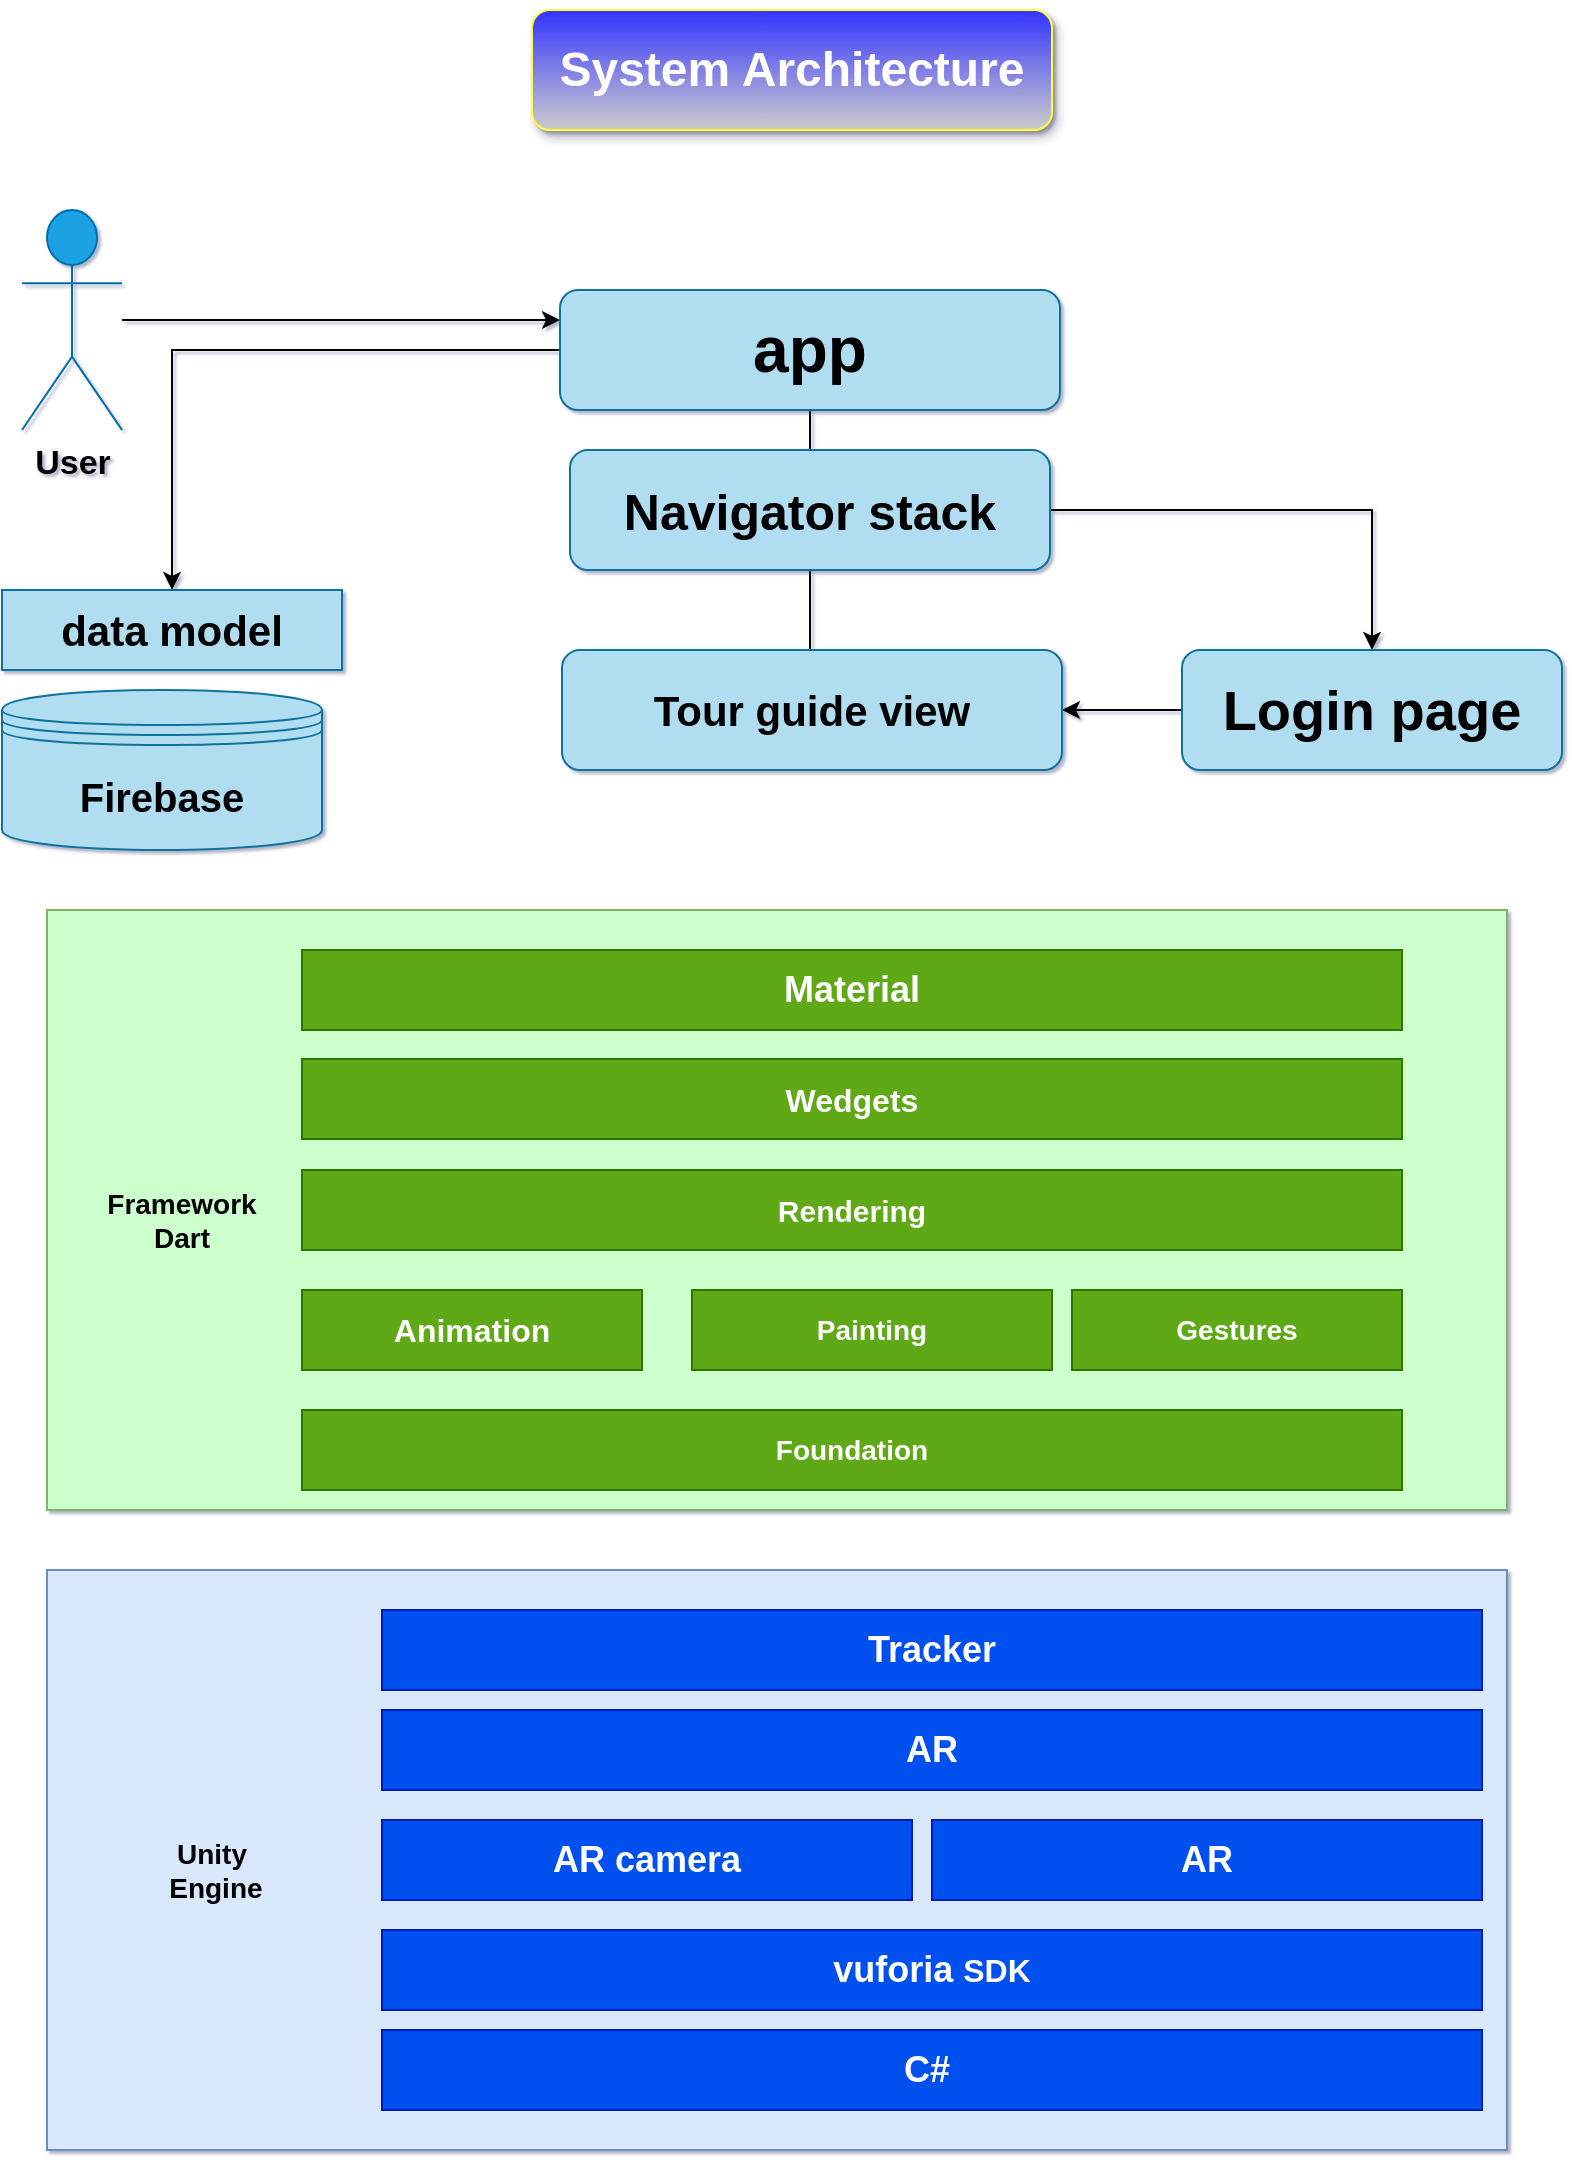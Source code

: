 <mxfile version="13.10.1" type="github" pages="2">
  <diagram id="EVOGl2njMggvPU202JX9" name="Page-1">
    <mxGraphModel dx="868" dy="460" grid="1" gridSize="10" guides="1" tooltips="1" connect="1" arrows="1" fold="1" page="1" pageScale="1" pageWidth="827" pageHeight="1169" background="none" math="0" shadow="1">
      <root>
        <mxCell id="0" />
        <mxCell id="1" parent="0" />
        <mxCell id="RSSZcuojvApWgf0Gu_4k-2" style="edgeStyle=orthogonalEdgeStyle;rounded=0;orthogonalLoop=1;jettySize=auto;html=1;exitX=0.5;exitY=0.5;exitDx=0;exitDy=0;exitPerimeter=0;entryX=0.5;entryY=0.5;entryDx=0;entryDy=0;entryPerimeter=0;" parent="1" source="RSSZcuojvApWgf0Gu_4k-1" target="RSSZcuojvApWgf0Gu_4k-1" edge="1">
          <mxGeometry relative="1" as="geometry">
            <mxPoint x="260" y="475" as="targetPoint" />
          </mxGeometry>
        </mxCell>
        <mxCell id="Raksr3vVa8RkC0D91iYu-15" style="edgeStyle=orthogonalEdgeStyle;rounded=0;orthogonalLoop=1;jettySize=auto;html=1;entryX=0;entryY=0.25;entryDx=0;entryDy=0;strokeColor=#000000;fontColor=#3399FF;" parent="1" source="RSSZcuojvApWgf0Gu_4k-1" target="Raksr3vVa8RkC0D91iYu-7" edge="1">
          <mxGeometry relative="1" as="geometry" />
        </mxCell>
        <mxCell id="RSSZcuojvApWgf0Gu_4k-1" value="&lt;font size=&quot;1&quot; color=&quot;#000000&quot;&gt;&lt;b style=&quot;font-size: 17px&quot;&gt;User&lt;/b&gt;&lt;/font&gt;" style="shape=umlActor;verticalLabelPosition=bottom;verticalAlign=top;html=1;outlineConnect=0;fillColor=#1ba1e2;strokeColor=#006EAF;fontColor=#ffffff;" parent="1" vertex="1">
          <mxGeometry x="20" y="140" width="50" height="110" as="geometry" />
        </mxCell>
        <mxCell id="RSSZcuojvApWgf0Gu_4k-6" value="&lt;font style=&quot;font-size: 24px&quot;&gt;&lt;b&gt;System Architecture&lt;/b&gt;&lt;/font&gt;" style="text;html=1;align=center;verticalAlign=middle;whiteSpace=wrap;rounded=1;fontColor=#ffffff;shadow=1;glass=0;sketch=0;gradientDirection=south;strokeColor=#FFFF33;gradientColor=#CCCCCC;fillColor=#3333FF;fillStyle=solid;" parent="1" vertex="1">
          <mxGeometry x="275" y="40" width="260" height="60" as="geometry" />
        </mxCell>
        <mxCell id="RSSZcuojvApWgf0Gu_4k-7" value="" style="whiteSpace=wrap;html=1;rounded=0;shadow=0;glass=0;sketch=0;strokeColor=#82b366;fillColor=#CCFFCC;" parent="1" vertex="1">
          <mxGeometry x="32.5" y="490" width="730" height="300" as="geometry" />
        </mxCell>
        <mxCell id="RSSZcuojvApWgf0Gu_4k-21" value="&lt;font size=&quot;1&quot;&gt;&lt;b style=&quot;font-size: 18px&quot;&gt;Material&lt;/b&gt;&lt;/font&gt;" style="rounded=0;whiteSpace=wrap;html=1;shadow=0;glass=0;sketch=0;fillColor=#60a917;strokeColor=#2D7600;fontColor=#ffffff;" parent="1" vertex="1">
          <mxGeometry x="160" y="510" width="550" height="40" as="geometry" />
        </mxCell>
        <mxCell id="RSSZcuojvApWgf0Gu_4k-22" value="&lt;font color=&quot;#000000&quot; style=&quot;font-size: 14px&quot;&gt;&lt;b&gt;Framework&lt;br&gt;Dart&lt;/b&gt;&lt;/font&gt;" style="text;html=1;strokeColor=none;fillColor=none;align=center;verticalAlign=middle;whiteSpace=wrap;rounded=0;shadow=1;glass=0;sketch=0;fontColor=#3399FF;" parent="1" vertex="1">
          <mxGeometry x="50" y="630" width="100" height="30" as="geometry" />
        </mxCell>
        <mxCell id="RSSZcuojvApWgf0Gu_4k-23" value="&lt;span style=&quot;font-size: 16px&quot;&gt;&lt;b&gt;Wedgets&lt;/b&gt;&lt;/span&gt;" style="rounded=0;whiteSpace=wrap;html=1;shadow=0;glass=0;sketch=0;strokeColor=#2D7600;fillColor=#60a917;fontColor=#ffffff;" parent="1" vertex="1">
          <mxGeometry x="160" y="564.5" width="550" height="40" as="geometry" />
        </mxCell>
        <mxCell id="RSSZcuojvApWgf0Gu_4k-25" value="&lt;b&gt;&lt;font style=&quot;font-size: 15px&quot;&gt;Rendering&lt;/font&gt;&lt;/b&gt;" style="rounded=0;whiteSpace=wrap;html=1;shadow=0;glass=0;sketch=0;strokeColor=#2D7600;fillColor=#60a917;fontColor=#ffffff;" parent="1" vertex="1">
          <mxGeometry x="160" y="620" width="550" height="40" as="geometry" />
        </mxCell>
        <mxCell id="RSSZcuojvApWgf0Gu_4k-29" value="&lt;font style=&quot;font-size: 16px&quot;&gt;&lt;b&gt;Animation&lt;/b&gt;&lt;/font&gt;" style="rounded=0;whiteSpace=wrap;html=1;shadow=0;glass=0;sketch=0;fillColor=#60a917;strokeColor=#2D7600;fontColor=#ffffff;" parent="1" vertex="1">
          <mxGeometry x="160" y="680" width="170" height="40" as="geometry" />
        </mxCell>
        <mxCell id="RSSZcuojvApWgf0Gu_4k-30" value="&lt;b&gt;&lt;font style=&quot;font-size: 14px&quot;&gt;Painting&lt;/font&gt;&lt;/b&gt;" style="rounded=0;whiteSpace=wrap;html=1;shadow=0;glass=0;sketch=0;fillColor=#60a917;strokeColor=#2D7600;fontColor=#ffffff;" parent="1" vertex="1">
          <mxGeometry x="355" y="680" width="180" height="40" as="geometry" />
        </mxCell>
        <mxCell id="RSSZcuojvApWgf0Gu_4k-31" value="&lt;b&gt;&lt;font style=&quot;font-size: 14px&quot;&gt;Gestures&lt;/font&gt;&lt;/b&gt;" style="rounded=0;whiteSpace=wrap;html=1;shadow=0;glass=0;sketch=0;fillColor=#60a917;strokeColor=#2D7600;fontColor=#ffffff;" parent="1" vertex="1">
          <mxGeometry x="545" y="680" width="165" height="40" as="geometry" />
        </mxCell>
        <mxCell id="RSSZcuojvApWgf0Gu_4k-32" value="&lt;b&gt;&lt;font style=&quot;font-size: 14px&quot;&gt;Foundation&lt;/font&gt;&lt;/b&gt;" style="rounded=0;whiteSpace=wrap;html=1;shadow=0;glass=0;sketch=0;strokeColor=#2D7600;fillColor=#60a917;fontColor=#ffffff;" parent="1" vertex="1">
          <mxGeometry x="160" y="740" width="550" height="40" as="geometry" />
        </mxCell>
        <mxCell id="RSSZcuojvApWgf0Gu_4k-37" value="" style="whiteSpace=wrap;html=1;rounded=0;shadow=0;glass=0;sketch=0;strokeColor=#6c8ebf;fillColor=#dae8fc;" parent="1" vertex="1">
          <mxGeometry x="32.5" y="820" width="730" height="290" as="geometry" />
        </mxCell>
        <mxCell id="RSSZcuojvApWgf0Gu_4k-38" value="&lt;font size=&quot;1&quot;&gt;&lt;b style=&quot;font-size: 18px&quot;&gt;AR&lt;/b&gt;&lt;/font&gt;" style="rounded=0;whiteSpace=wrap;html=1;shadow=0;glass=0;sketch=0;fillColor=#0050ef;strokeColor=#001DBC;fontColor=#ffffff;" parent="1" vertex="1">
          <mxGeometry x="200" y="890" width="550" height="40" as="geometry" />
        </mxCell>
        <mxCell id="RSSZcuojvApWgf0Gu_4k-39" value="&lt;font color=&quot;#000000&quot;&gt;&lt;span style=&quot;font-size: 14px&quot;&gt;&lt;b&gt;Unity&lt;br&gt;&amp;nbsp;Engine&lt;/b&gt;&lt;/span&gt;&lt;/font&gt;" style="text;html=1;strokeColor=none;fillColor=none;align=center;verticalAlign=middle;whiteSpace=wrap;rounded=0;shadow=0;glass=0;sketch=0;fontColor=#3399FF;" parent="1" vertex="1">
          <mxGeometry x="70" y="955" width="90" height="30" as="geometry" />
        </mxCell>
        <mxCell id="RSSZcuojvApWgf0Gu_4k-40" value="&lt;b&gt;&lt;span style=&quot;font-size: 18px&quot;&gt;vuforia &lt;/span&gt;&lt;font style=&quot;font-size: 16px&quot;&gt;SDK&lt;/font&gt;&lt;/b&gt;" style="rounded=0;whiteSpace=wrap;html=1;shadow=0;glass=0;sketch=0;fillColor=#0050ef;strokeColor=#001DBC;fontColor=#ffffff;" parent="1" vertex="1">
          <mxGeometry x="200" y="1000" width="550" height="40" as="geometry" />
        </mxCell>
        <mxCell id="RSSZcuojvApWgf0Gu_4k-41" value="&lt;font size=&quot;1&quot;&gt;&lt;b style=&quot;font-size: 18px&quot;&gt;AR camera&lt;/b&gt;&lt;/font&gt;" style="rounded=0;whiteSpace=wrap;html=1;shadow=0;glass=0;sketch=0;fillColor=#0050ef;strokeColor=#001DBC;fontColor=#ffffff;" parent="1" vertex="1">
          <mxGeometry x="200" y="945" width="265" height="40" as="geometry" />
        </mxCell>
        <mxCell id="RSSZcuojvApWgf0Gu_4k-42" value="&lt;font size=&quot;1&quot;&gt;&lt;b style=&quot;font-size: 18px&quot;&gt;AR&lt;/b&gt;&lt;/font&gt;" style="rounded=0;whiteSpace=wrap;html=1;shadow=0;glass=0;sketch=0;fillColor=#0050ef;strokeColor=#001DBC;fontColor=#ffffff;" parent="1" vertex="1">
          <mxGeometry x="475" y="945" width="275" height="40" as="geometry" />
        </mxCell>
        <mxCell id="RSSZcuojvApWgf0Gu_4k-43" value="&lt;font size=&quot;1&quot;&gt;&lt;b style=&quot;font-size: 18px&quot;&gt;Tracker&lt;/b&gt;&lt;/font&gt;" style="rounded=0;whiteSpace=wrap;html=1;shadow=0;glass=0;sketch=0;fillColor=#0050ef;strokeColor=#001DBC;fontColor=#ffffff;" parent="1" vertex="1">
          <mxGeometry x="200" y="840" width="550" height="40" as="geometry" />
        </mxCell>
        <mxCell id="RSSZcuojvApWgf0Gu_4k-45" value="&lt;span style=&quot;font-size: 18px&quot;&gt;&lt;b&gt;C#&amp;nbsp;&lt;/b&gt;&lt;/span&gt;" style="rounded=0;whiteSpace=wrap;html=1;shadow=0;glass=0;sketch=0;fillColor=#0050ef;strokeColor=#001DBC;fontColor=#ffffff;" parent="1" vertex="1">
          <mxGeometry x="200" y="1050" width="550" height="40" as="geometry" />
        </mxCell>
        <mxCell id="Raksr3vVa8RkC0D91iYu-4" value="&lt;b&gt;&lt;font style=&quot;font-size: 20px&quot;&gt;Firebase&lt;/font&gt;&lt;/b&gt;" style="shape=datastore;whiteSpace=wrap;html=1;rounded=0;shadow=0;glass=0;sketch=0;strokeColor=#10739e;fillColor=#b1ddf0;" parent="1" vertex="1">
          <mxGeometry x="10" y="380" width="160" height="80" as="geometry" />
        </mxCell>
        <mxCell id="Raksr3vVa8RkC0D91iYu-10" style="edgeStyle=orthogonalEdgeStyle;rounded=0;orthogonalLoop=1;jettySize=auto;html=1;fontColor=#3399FF;" parent="1" source="Raksr3vVa8RkC0D91iYu-7" edge="1">
          <mxGeometry relative="1" as="geometry">
            <mxPoint x="410" y="270" as="targetPoint" />
          </mxGeometry>
        </mxCell>
        <mxCell id="Raksr3vVa8RkC0D91iYu-20" style="edgeStyle=orthogonalEdgeStyle;rounded=0;orthogonalLoop=1;jettySize=auto;html=1;entryX=0.5;entryY=0;entryDx=0;entryDy=0;strokeColor=#000000;fontColor=#3399FF;" parent="1" source="Raksr3vVa8RkC0D91iYu-7" target="Raksr3vVa8RkC0D91iYu-19" edge="1">
          <mxGeometry relative="1" as="geometry" />
        </mxCell>
        <mxCell id="Raksr3vVa8RkC0D91iYu-7" value="&lt;font size=&quot;1&quot;&gt;&lt;b style=&quot;font-size: 32px&quot;&gt;app&lt;/b&gt;&lt;/font&gt;" style="rounded=1;whiteSpace=wrap;html=1;shadow=0;glass=0;sketch=0;strokeColor=#10739e;fillColor=#b1ddf0;" parent="1" vertex="1">
          <mxGeometry x="289" y="180" width="250" height="60" as="geometry" />
        </mxCell>
        <mxCell id="Raksr3vVa8RkC0D91iYu-13" style="edgeStyle=orthogonalEdgeStyle;rounded=0;orthogonalLoop=1;jettySize=auto;html=1;entryX=0.5;entryY=0;entryDx=0;entryDy=0;strokeColor=#000000;fontColor=#3399FF;" parent="1" source="Raksr3vVa8RkC0D91iYu-9" target="Raksr3vVa8RkC0D91iYu-12" edge="1">
          <mxGeometry relative="1" as="geometry" />
        </mxCell>
        <mxCell id="Raksr3vVa8RkC0D91iYu-25" style="edgeStyle=orthogonalEdgeStyle;rounded=0;orthogonalLoop=1;jettySize=auto;html=1;strokeColor=#000000;fontColor=#3399FF;" parent="1" source="Raksr3vVa8RkC0D91iYu-9" edge="1">
          <mxGeometry relative="1" as="geometry">
            <mxPoint x="414.0" y="370" as="targetPoint" />
          </mxGeometry>
        </mxCell>
        <mxCell id="Raksr3vVa8RkC0D91iYu-9" value="&lt;span style=&quot;font-size: 25px&quot;&gt;&lt;b&gt;Navigator stack&lt;/b&gt;&lt;/span&gt;" style="rounded=1;whiteSpace=wrap;html=1;shadow=0;glass=0;sketch=0;strokeColor=#10739e;fillColor=#b1ddf0;" parent="1" vertex="1">
          <mxGeometry x="294" y="260" width="240" height="60" as="geometry" />
        </mxCell>
        <mxCell id="Raksr3vVa8RkC0D91iYu-27" style="edgeStyle=orthogonalEdgeStyle;rounded=0;orthogonalLoop=1;jettySize=auto;html=1;strokeColor=#000000;fontColor=#3399FF;" parent="1" source="Raksr3vVa8RkC0D91iYu-12" target="Raksr3vVa8RkC0D91iYu-23" edge="1">
          <mxGeometry relative="1" as="geometry" />
        </mxCell>
        <mxCell id="Raksr3vVa8RkC0D91iYu-12" value="&lt;font style=&quot;font-size: 28px&quot;&gt;&lt;b&gt;Login page&lt;/b&gt;&lt;/font&gt;" style="rounded=1;whiteSpace=wrap;html=1;shadow=0;glass=0;sketch=0;strokeColor=#10739e;fillColor=#b1ddf0;" parent="1" vertex="1">
          <mxGeometry x="600" y="360" width="190" height="60" as="geometry" />
        </mxCell>
        <mxCell id="Raksr3vVa8RkC0D91iYu-19" value="&lt;font style=&quot;font-size: 21px&quot;&gt;&lt;b&gt;data model&lt;/b&gt;&lt;/font&gt;" style="text;html=1;strokeColor=#10739e;align=center;verticalAlign=middle;whiteSpace=wrap;rounded=0;shadow=0;glass=0;sketch=0;fillColor=#b1ddf0;" parent="1" vertex="1">
          <mxGeometry x="10" y="330" width="170" height="40" as="geometry" />
        </mxCell>
        <mxCell id="Raksr3vVa8RkC0D91iYu-23" value="&lt;b&gt;&lt;font style=&quot;font-size: 21px&quot;&gt;Tour guide view&lt;/font&gt;&lt;/b&gt;" style="rounded=1;whiteSpace=wrap;html=1;shadow=0;glass=0;sketch=0;strokeColor=#10739e;fillColor=#b1ddf0;" parent="1" vertex="1">
          <mxGeometry x="290" y="360" width="250" height="60" as="geometry" />
        </mxCell>
      </root>
    </mxGraphModel>
  </diagram>
  <diagram id="tb46RmPqevMS7dmeH0NX" name="Page-2">
    <mxGraphModel dx="868" dy="403" grid="1" gridSize="10" guides="1" tooltips="1" connect="1" arrows="1" fold="1" page="1" pageScale="1" pageWidth="827" pageHeight="1169" math="0" shadow="0">
      <root>
        <mxCell id="BnbEfTn1sDfdEeJZjJls-0" />
        <mxCell id="BnbEfTn1sDfdEeJZjJls-1" parent="BnbEfTn1sDfdEeJZjJls-0" />
      </root>
    </mxGraphModel>
  </diagram>
</mxfile>
